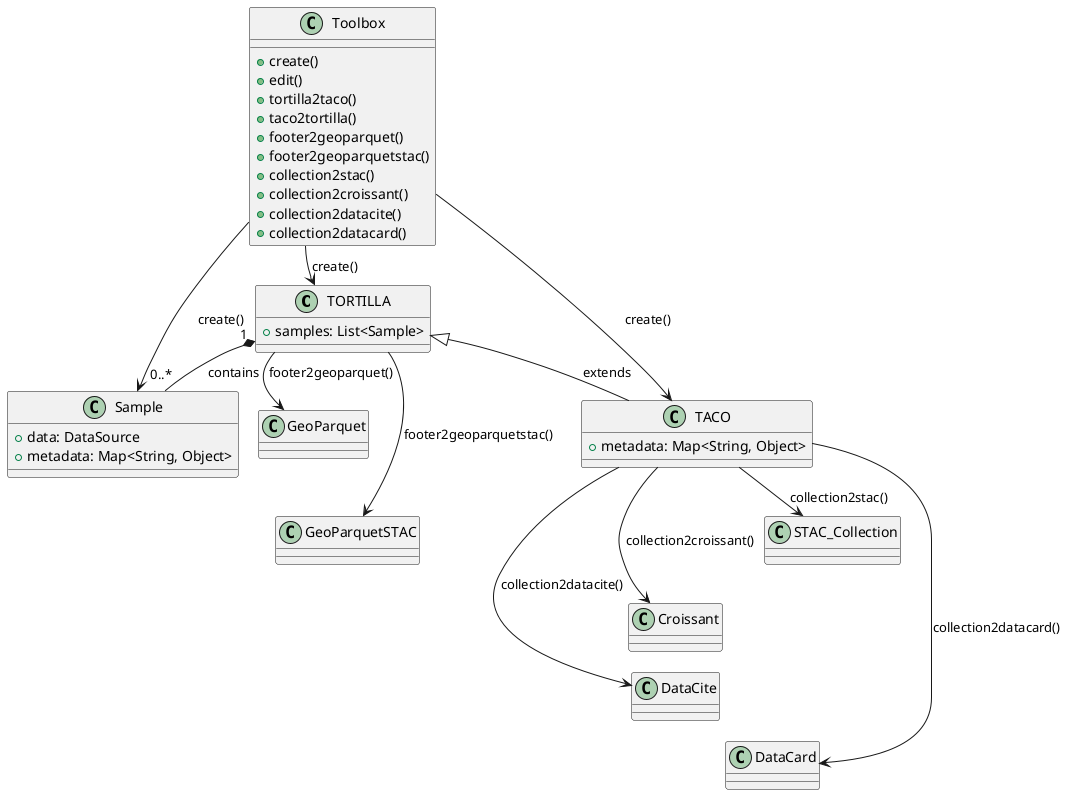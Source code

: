@startuml

' === Layout Settings for Compact Square Shape ===
skinparam nodesep 20
skinparam ranksep 20
skinparam shadowing false

top to bottom direction

' === Core data model ===
class TORTILLA {
    +samples: List<Sample>
}

class TACO {
    +metadata: Map<String, Object>
}

class Sample {
    +data: DataSource
    +metadata: Map<String, Object>
}

' === Data transformation flow ===
class GeoParquet
class GeoParquetSTAC

' === Metadata exports ===
class STAC_Collection
class Croissant
class DataCite
class DataCard

' === Toolbox with methods ===
class Toolbox {
    +create()
    +edit()
    +tortilla2taco()
    +taco2tortilla()
    +footer2geoparquet()
    +footer2geoparquetstac()
    +collection2stac()
    +collection2croissant()
    +collection2datacite()
    +collection2datacard()
}

' === Relationships ===
TORTILLA "1" *-- "0..*" Sample : contains

Toolbox --> TORTILLA : create()
Toolbox --> TACO : create()
Toolbox --> Sample : create()

TORTILLA --> GeoParquet : footer2geoparquet()
TORTILLA --> GeoParquetSTAC : footer2geoparquetstac()

TACO --> STAC_Collection: collection2stac()
TACO --> Croissant: collection2croissant()
TACO --> DataCite: collection2datacite()
TACO --> DataCard: collection2datacard()

TACO --|> TORTILLA : extends

' === Layout hints to group horizontally ===
Toolbox -[hidden]- TORTILLA
TORTILLA -[hidden]- TACO

' Group related outputs horizontally
GeoParquet -[hidden]- GeoParquetSTAC
STAC_Collection -[hidden]- Croissant
Croissant -[hidden]- DataCite
DataCite -[hidden]- DataCard

' Align Sample under TORTILLA
TORTILLA -[hidden]- Sample
@enduml
